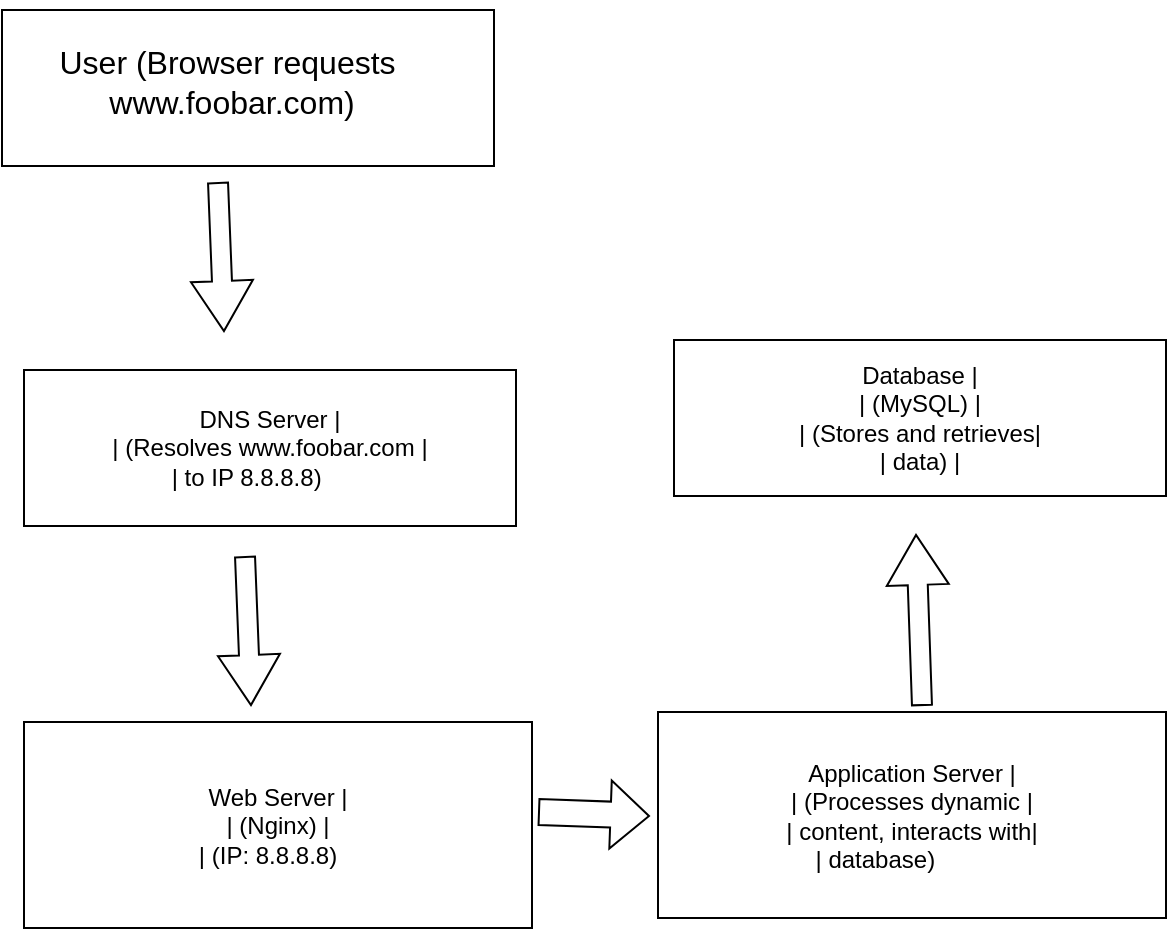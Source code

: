 <mxfile version="24.4.13" type="github">
  <diagram name="Page-1" id="LlzH9PG6ZKf_lSRLxqST">
    <mxGraphModel dx="1537" dy="871" grid="0" gridSize="10" guides="1" tooltips="1" connect="1" arrows="1" fold="1" page="0" pageScale="1" pageWidth="827" pageHeight="1169" math="0" shadow="0">
      <root>
        <mxCell id="0" />
        <mxCell id="1" parent="0" />
        <mxCell id="VkuN5-D98ATPOjVcQrmc-3" value="" style="shape=flexArrow;endArrow=classic;html=1;rounded=0;fontSize=12;startSize=8;endSize=8;curved=1;" edge="1" parent="1">
          <mxGeometry width="50" height="50" relative="1" as="geometry">
            <mxPoint x="73" y="86" as="sourcePoint" />
            <mxPoint x="76" y="161" as="targetPoint" />
          </mxGeometry>
        </mxCell>
        <mxCell id="VkuN5-D98ATPOjVcQrmc-6" value="" style="group" vertex="1" connectable="0" parent="1">
          <mxGeometry x="-35" y="-5" width="246" height="83" as="geometry" />
        </mxCell>
        <mxCell id="VkuN5-D98ATPOjVcQrmc-5" value="" style="rounded=0;whiteSpace=wrap;html=1;" vertex="1" parent="VkuN5-D98ATPOjVcQrmc-6">
          <mxGeometry y="5" width="246" height="78" as="geometry" />
        </mxCell>
        <mxCell id="VkuN5-D98ATPOjVcQrmc-2" value="&lt;span class=&quot;hljs-keyword&quot;&gt;User&lt;/span&gt;&amp;nbsp;(Browser requests&amp;nbsp;&lt;br&gt;&amp;nbsp;www.foobar.com)&amp;nbsp;" style="text;strokeColor=none;fillColor=none;html=1;align=center;verticalAlign=middle;whiteSpace=wrap;rounded=0;fontSize=16;" vertex="1" parent="VkuN5-D98ATPOjVcQrmc-6">
          <mxGeometry x="2" width="226" height="81" as="geometry" />
        </mxCell>
        <mxCell id="VkuN5-D98ATPOjVcQrmc-7" value="" style="group" vertex="1" connectable="0" parent="1">
          <mxGeometry x="-24" y="175" width="246" height="83" as="geometry" />
        </mxCell>
        <mxCell id="VkuN5-D98ATPOjVcQrmc-8" value="DNS Server      &lt;span class=&quot;hljs-operator&quot;&gt;|&lt;/span&gt;&lt;br/&gt;&lt;span class=&quot;hljs-operator&quot;&gt;|&lt;/span&gt; (Resolves www.foobar.com &lt;span class=&quot;hljs-operator&quot;&gt;|&lt;/span&gt;&lt;br/&gt;&lt;span class=&quot;hljs-operator&quot;&gt;|&lt;/span&gt; &lt;span class=&quot;hljs-keyword&quot;&gt;to&lt;/span&gt; IP &lt;span class=&quot;hljs-number&quot;&gt;8.8&lt;/span&gt;&lt;span class=&quot;hljs-number&quot;&gt;.8&lt;/span&gt;&lt;span class=&quot;hljs-number&quot;&gt;.8&lt;/span&gt;)&amp;nbsp; &amp;nbsp; &amp;nbsp; &amp;nbsp;" style="rounded=0;whiteSpace=wrap;html=1;" vertex="1" parent="VkuN5-D98ATPOjVcQrmc-7">
          <mxGeometry y="5" width="246" height="78" as="geometry" />
        </mxCell>
        <mxCell id="VkuN5-D98ATPOjVcQrmc-10" value="" style="shape=flexArrow;endArrow=classic;html=1;rounded=0;fontSize=12;startSize=8;endSize=8;curved=1;" edge="1" parent="1">
          <mxGeometry width="50" height="50" relative="1" as="geometry">
            <mxPoint x="86.5" y="273" as="sourcePoint" />
            <mxPoint x="89.5" y="348" as="targetPoint" />
          </mxGeometry>
        </mxCell>
        <mxCell id="VkuN5-D98ATPOjVcQrmc-12" value="Web Server       &lt;span class=&quot;hljs-operator&quot;&gt;|&lt;/span&gt;&lt;br/&gt;&lt;span class=&quot;hljs-operator&quot;&gt;|&lt;/span&gt;       (Nginx)         &lt;span class=&quot;hljs-operator&quot;&gt;|&lt;/span&gt;&lt;br/&gt;&lt;span class=&quot;hljs-operator&quot;&gt;|&lt;/span&gt;     (IP: &lt;span class=&quot;hljs-number&quot;&gt;8.8&lt;/span&gt;&lt;span class=&quot;hljs-number&quot;&gt;.8&lt;/span&gt;&lt;span class=&quot;hljs-number&quot;&gt;.8&lt;/span&gt;)&amp;nbsp; &amp;nbsp;" style="rounded=0;whiteSpace=wrap;html=1;" vertex="1" parent="1">
          <mxGeometry x="-24" y="356" width="254" height="103" as="geometry" />
        </mxCell>
        <mxCell id="VkuN5-D98ATPOjVcQrmc-13" value="" style="shape=flexArrow;endArrow=classic;html=1;rounded=0;fontSize=12;startSize=8;endSize=6.08;curved=1;width=13;" edge="1" parent="1">
          <mxGeometry width="50" height="50" relative="1" as="geometry">
            <mxPoint x="233" y="401" as="sourcePoint" />
            <mxPoint x="289" y="403" as="targetPoint" />
          </mxGeometry>
        </mxCell>
        <mxCell id="VkuN5-D98ATPOjVcQrmc-14" value="Application Server  &lt;span class=&quot;hljs-operator&quot;&gt;|&lt;/span&gt;&lt;br/&gt;&lt;span class=&quot;hljs-operator&quot;&gt;|&lt;/span&gt;  (Processes &lt;span class=&quot;hljs-keyword&quot;&gt;dynamic&lt;/span&gt;   &lt;span class=&quot;hljs-operator&quot;&gt;|&lt;/span&gt;&lt;br/&gt;&lt;span class=&quot;hljs-operator&quot;&gt;|&lt;/span&gt; content, interacts &lt;span class=&quot;hljs-keyword&quot;&gt;with&lt;/span&gt;&lt;span class=&quot;hljs-operator&quot;&gt;|&lt;/span&gt;&lt;br/&gt;&lt;span class=&quot;hljs-operator&quot;&gt;|&lt;/span&gt;      database)&amp;nbsp; &amp;nbsp; &amp;nbsp; &amp;nbsp;&amp;nbsp;&amp;nbsp; &amp;nbsp;" style="rounded=0;whiteSpace=wrap;html=1;" vertex="1" parent="1">
          <mxGeometry x="293" y="351" width="254" height="103" as="geometry" />
        </mxCell>
        <mxCell id="VkuN5-D98ATPOjVcQrmc-16" value="" style="shape=flexArrow;endArrow=classic;html=1;rounded=0;fontSize=12;startSize=8;endSize=8;curved=1;" edge="1" parent="1">
          <mxGeometry width="50" height="50" relative="1" as="geometry">
            <mxPoint x="425" y="348" as="sourcePoint" />
            <mxPoint x="422" y="262" as="targetPoint" />
          </mxGeometry>
        </mxCell>
        <mxCell id="VkuN5-D98ATPOjVcQrmc-17" value="" style="group" vertex="1" connectable="0" parent="1">
          <mxGeometry x="301" y="160" width="246" height="83" as="geometry" />
        </mxCell>
        <mxCell id="VkuN5-D98ATPOjVcQrmc-18" value="Database         &lt;span class=&quot;hljs-operator&quot;&gt;|&lt;/span&gt;&lt;br/&gt;&lt;span class=&quot;hljs-operator&quot;&gt;|&lt;/span&gt;       (MySQL)         &lt;span class=&quot;hljs-operator&quot;&gt;|&lt;/span&gt;&lt;br/&gt;&lt;span class=&quot;hljs-operator&quot;&gt;|&lt;/span&gt;  (Stores &lt;span class=&quot;hljs-keyword&quot;&gt;and&lt;/span&gt; retrieves&lt;span class=&quot;hljs-operator&quot;&gt;|&lt;/span&gt;&lt;br/&gt;&lt;span class=&quot;hljs-operator&quot;&gt;|&lt;/span&gt;      data)            &lt;span class=&quot;hljs-operator&quot;&gt;|&lt;/span&gt;" style="rounded=0;whiteSpace=wrap;html=1;" vertex="1" parent="VkuN5-D98ATPOjVcQrmc-17">
          <mxGeometry y="5" width="246" height="78" as="geometry" />
        </mxCell>
      </root>
    </mxGraphModel>
  </diagram>
</mxfile>
